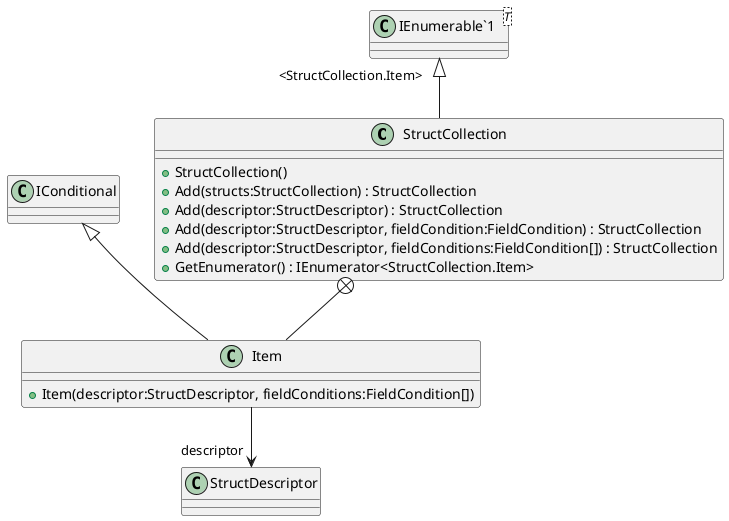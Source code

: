 @startuml
class StructCollection {
    + StructCollection()
    + Add(structs:StructCollection) : StructCollection
    + Add(descriptor:StructDescriptor) : StructCollection
    + Add(descriptor:StructDescriptor, fieldCondition:FieldCondition) : StructCollection
    + Add(descriptor:StructDescriptor, fieldConditions:FieldCondition[]) : StructCollection
    + GetEnumerator() : IEnumerator<StructCollection.Item>
}
class "IEnumerable`1"<T> {
}
class Item {
    + Item(descriptor:StructDescriptor, fieldConditions:FieldCondition[])
}
"IEnumerable`1" "<StructCollection.Item>" <|-- StructCollection
StructCollection +-- Item
IConditional <|-- Item
Item --> "descriptor" StructDescriptor
@enduml
